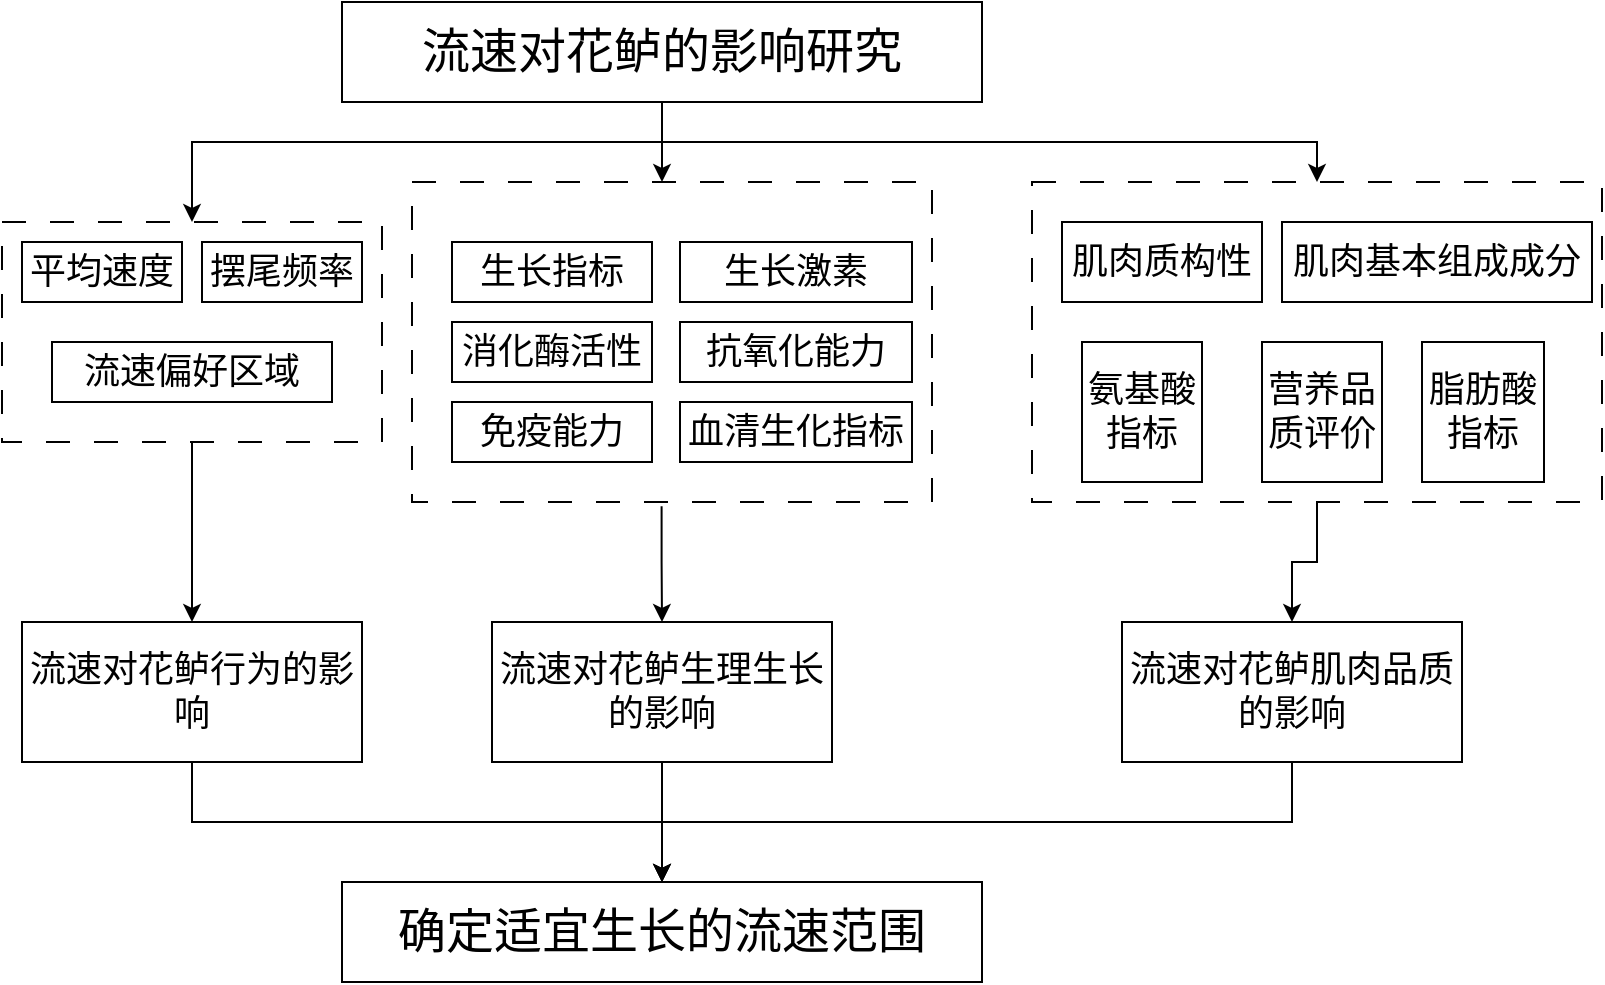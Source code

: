 <mxfile version="22.1.21" type="github">
  <diagram name="第 1 页" id="CtyJo2P3b-6Lu_mJbqTz">
    <mxGraphModel dx="978" dy="526" grid="1" gridSize="10" guides="1" tooltips="1" connect="1" arrows="1" fold="1" page="1" pageScale="1" pageWidth="827" pageHeight="1169" math="0" shadow="0">
      <root>
        <mxCell id="0" />
        <mxCell id="1" parent="0" />
        <mxCell id="cEEFSIKz6-tTlmyAI1KE-26" style="edgeStyle=orthogonalEdgeStyle;rounded=0;orthogonalLoop=1;jettySize=auto;html=1;exitX=0.5;exitY=1;exitDx=0;exitDy=0;entryX=0.5;entryY=0;entryDx=0;entryDy=0;" parent="1" source="cEEFSIKz6-tTlmyAI1KE-1" target="cEEFSIKz6-tTlmyAI1KE-3" edge="1">
          <mxGeometry relative="1" as="geometry">
            <Array as="points">
              <mxPoint x="405" y="110" />
              <mxPoint x="170" y="110" />
            </Array>
          </mxGeometry>
        </mxCell>
        <mxCell id="cEEFSIKz6-tTlmyAI1KE-28" style="edgeStyle=orthogonalEdgeStyle;rounded=0;orthogonalLoop=1;jettySize=auto;html=1;exitX=0.5;exitY=1;exitDx=0;exitDy=0;" parent="1" source="cEEFSIKz6-tTlmyAI1KE-1" edge="1">
          <mxGeometry relative="1" as="geometry">
            <mxPoint x="405" y="130" as="targetPoint" />
          </mxGeometry>
        </mxCell>
        <mxCell id="lJTlcVSxqZylUzzqMIql-8" style="edgeStyle=orthogonalEdgeStyle;rounded=0;orthogonalLoop=1;jettySize=auto;html=1;exitX=0.5;exitY=1;exitDx=0;exitDy=0;" edge="1" parent="1" source="cEEFSIKz6-tTlmyAI1KE-1" target="cEEFSIKz6-tTlmyAI1KE-11">
          <mxGeometry relative="1" as="geometry" />
        </mxCell>
        <mxCell id="cEEFSIKz6-tTlmyAI1KE-1" value="&lt;font style=&quot;font-size: 24px;&quot; face=&quot;宋体&quot;&gt;流速对花鲈的影响研究&lt;/font&gt;" style="rounded=0;whiteSpace=wrap;html=1;" parent="1" vertex="1">
          <mxGeometry x="245" y="40" width="320" height="50" as="geometry" />
        </mxCell>
        <mxCell id="cEEFSIKz6-tTlmyAI1KE-29" style="edgeStyle=orthogonalEdgeStyle;rounded=0;orthogonalLoop=1;jettySize=auto;html=1;exitX=0.5;exitY=1;exitDx=0;exitDy=0;entryX=0.5;entryY=0;entryDx=0;entryDy=0;" parent="1" source="cEEFSIKz6-tTlmyAI1KE-3" target="cEEFSIKz6-tTlmyAI1KE-23" edge="1">
          <mxGeometry relative="1" as="geometry" />
        </mxCell>
        <mxCell id="cEEFSIKz6-tTlmyAI1KE-3" value="" style="rounded=0;whiteSpace=wrap;html=1;fillColor=none;dashed=1;dashPattern=12 12;" parent="1" vertex="1">
          <mxGeometry x="75" y="150" width="190" height="110" as="geometry" />
        </mxCell>
        <mxCell id="cEEFSIKz6-tTlmyAI1KE-4" value="&lt;font face=&quot;宋体&quot;&gt;&lt;span style=&quot;font-size: 18px;&quot;&gt;平均速度&lt;/span&gt;&lt;/font&gt;" style="rounded=0;whiteSpace=wrap;html=1;" parent="1" vertex="1">
          <mxGeometry x="85" y="160" width="80" height="30" as="geometry" />
        </mxCell>
        <mxCell id="cEEFSIKz6-tTlmyAI1KE-5" value="&lt;font face=&quot;宋体&quot; style=&quot;font-size: 18px;&quot;&gt;生长指标&lt;/font&gt;" style="rounded=0;whiteSpace=wrap;html=1;" parent="1" vertex="1">
          <mxGeometry x="300" y="160" width="100" height="30" as="geometry" />
        </mxCell>
        <mxCell id="cEEFSIKz6-tTlmyAI1KE-30" value="" style="edgeStyle=orthogonalEdgeStyle;rounded=0;orthogonalLoop=1;jettySize=auto;html=1;" parent="1" source="cEEFSIKz6-tTlmyAI1KE-11" target="cEEFSIKz6-tTlmyAI1KE-24" edge="1">
          <mxGeometry relative="1" as="geometry" />
        </mxCell>
        <mxCell id="cEEFSIKz6-tTlmyAI1KE-11" value="" style="rounded=0;whiteSpace=wrap;html=1;fillColor=none;dashed=1;dashPattern=12 12;" parent="1" vertex="1">
          <mxGeometry x="590" y="130" width="285" height="160" as="geometry" />
        </mxCell>
        <mxCell id="cEEFSIKz6-tTlmyAI1KE-31" value="" style="edgeStyle=orthogonalEdgeStyle;rounded=0;orthogonalLoop=1;jettySize=auto;html=1;exitX=0.48;exitY=1.013;exitDx=0;exitDy=0;exitPerimeter=0;" parent="1" source="lJTlcVSxqZylUzzqMIql-7" target="cEEFSIKz6-tTlmyAI1KE-25" edge="1">
          <mxGeometry relative="1" as="geometry">
            <mxPoint x="405" y="310" as="sourcePoint" />
          </mxGeometry>
        </mxCell>
        <mxCell id="cEEFSIKz6-tTlmyAI1KE-13" value="&lt;font face=&quot;宋体&quot; style=&quot;font-size: 18px;&quot;&gt;肌肉质构性&lt;/font&gt;" style="rounded=0;whiteSpace=wrap;html=1;" parent="1" vertex="1">
          <mxGeometry x="605" y="150" width="100" height="40" as="geometry" />
        </mxCell>
        <mxCell id="cEEFSIKz6-tTlmyAI1KE-14" value="&lt;font face=&quot;宋体&quot; style=&quot;font-size: 18px;&quot;&gt;肌肉基本组成成分&lt;/font&gt;" style="rounded=0;whiteSpace=wrap;html=1;" parent="1" vertex="1">
          <mxGeometry x="715" y="150" width="155" height="40" as="geometry" />
        </mxCell>
        <mxCell id="cEEFSIKz6-tTlmyAI1KE-15" value="&lt;font face=&quot;宋体&quot; style=&quot;font-size: 18px;&quot;&gt;氨基酸指标&lt;/font&gt;" style="rounded=0;whiteSpace=wrap;html=1;" parent="1" vertex="1">
          <mxGeometry x="615" y="210" width="60" height="70" as="geometry" />
        </mxCell>
        <mxCell id="cEEFSIKz6-tTlmyAI1KE-16" value="&lt;font face=&quot;宋体&quot; style=&quot;font-size: 18px;&quot;&gt;脂肪酸指标&lt;/font&gt;" style="rounded=0;whiteSpace=wrap;html=1;" parent="1" vertex="1">
          <mxGeometry x="785" y="210" width="61" height="70" as="geometry" />
        </mxCell>
        <mxCell id="cEEFSIKz6-tTlmyAI1KE-17" value="&lt;font face=&quot;宋体&quot; style=&quot;font-size: 18px;&quot;&gt;消化酶活性&lt;/font&gt;" style="rounded=0;whiteSpace=wrap;html=1;" parent="1" vertex="1">
          <mxGeometry x="300" y="200" width="100" height="30" as="geometry" />
        </mxCell>
        <mxCell id="cEEFSIKz6-tTlmyAI1KE-18" value="&lt;font face=&quot;宋体&quot; style=&quot;font-size: 18px;&quot;&gt;抗氧化能力&lt;/font&gt;" style="rounded=0;whiteSpace=wrap;html=1;" parent="1" vertex="1">
          <mxGeometry x="414" y="200" width="116" height="30" as="geometry" />
        </mxCell>
        <mxCell id="cEEFSIKz6-tTlmyAI1KE-19" value="&lt;font face=&quot;宋体&quot; style=&quot;font-size: 18px;&quot;&gt;免疫能力&lt;/font&gt;" style="rounded=0;whiteSpace=wrap;html=1;" parent="1" vertex="1">
          <mxGeometry x="300" y="240" width="100" height="30" as="geometry" />
        </mxCell>
        <mxCell id="cEEFSIKz6-tTlmyAI1KE-21" value="&lt;font face=&quot;宋体&quot; style=&quot;font-size: 18px;&quot;&gt;血清生化指标&lt;/font&gt;" style="rounded=0;whiteSpace=wrap;html=1;" parent="1" vertex="1">
          <mxGeometry x="414" y="240" width="116" height="30" as="geometry" />
        </mxCell>
        <mxCell id="cEEFSIKz6-tTlmyAI1KE-34" style="edgeStyle=orthogonalEdgeStyle;rounded=0;orthogonalLoop=1;jettySize=auto;html=1;" parent="1" source="cEEFSIKz6-tTlmyAI1KE-23" target="cEEFSIKz6-tTlmyAI1KE-33" edge="1">
          <mxGeometry relative="1" as="geometry" />
        </mxCell>
        <mxCell id="cEEFSIKz6-tTlmyAI1KE-23" value="&lt;font style=&quot;font-size: 18px;&quot; face=&quot;宋体&quot;&gt;流速对花鲈行为的影响&lt;/font&gt;" style="rounded=0;whiteSpace=wrap;html=1;" parent="1" vertex="1">
          <mxGeometry x="85" y="350" width="170" height="70" as="geometry" />
        </mxCell>
        <mxCell id="lJTlcVSxqZylUzzqMIql-9" style="edgeStyle=orthogonalEdgeStyle;rounded=0;orthogonalLoop=1;jettySize=auto;html=1;entryX=0.5;entryY=0;entryDx=0;entryDy=0;" edge="1" parent="1" source="cEEFSIKz6-tTlmyAI1KE-24" target="cEEFSIKz6-tTlmyAI1KE-33">
          <mxGeometry relative="1" as="geometry">
            <Array as="points">
              <mxPoint x="720" y="450" />
              <mxPoint x="405" y="450" />
            </Array>
          </mxGeometry>
        </mxCell>
        <mxCell id="cEEFSIKz6-tTlmyAI1KE-24" value="&lt;font style=&quot;font-size: 18px;&quot; face=&quot;宋体&quot;&gt;流速对花鲈肌肉品质的影响&lt;/font&gt;" style="rounded=0;whiteSpace=wrap;html=1;" parent="1" vertex="1">
          <mxGeometry x="635" y="350" width="170" height="70" as="geometry" />
        </mxCell>
        <mxCell id="cEEFSIKz6-tTlmyAI1KE-38" style="edgeStyle=orthogonalEdgeStyle;rounded=0;orthogonalLoop=1;jettySize=auto;html=1;entryX=0.5;entryY=0;entryDx=0;entryDy=0;" parent="1" source="cEEFSIKz6-tTlmyAI1KE-25" target="cEEFSIKz6-tTlmyAI1KE-33" edge="1">
          <mxGeometry relative="1" as="geometry" />
        </mxCell>
        <mxCell id="cEEFSIKz6-tTlmyAI1KE-25" value="&lt;font style=&quot;font-size: 18px;&quot; face=&quot;宋体&quot;&gt;流速对花鲈生理生长的影响&lt;/font&gt;" style="rounded=0;whiteSpace=wrap;html=1;" parent="1" vertex="1">
          <mxGeometry x="320" y="350" width="170" height="70" as="geometry" />
        </mxCell>
        <mxCell id="cEEFSIKz6-tTlmyAI1KE-33" value="&lt;font style=&quot;font-size: 24px;&quot; face=&quot;宋体&quot;&gt;确定适宜生长的流速范围&lt;/font&gt;" style="rounded=0;whiteSpace=wrap;html=1;" parent="1" vertex="1">
          <mxGeometry x="245" y="480" width="320" height="50" as="geometry" />
        </mxCell>
        <mxCell id="5IbB4AMQtQIc0jSTHKKz-3" value="&lt;font face=&quot;宋体&quot; style=&quot;font-size: 18px;&quot;&gt;营养品质评价&lt;/font&gt;" style="rounded=0;whiteSpace=wrap;html=1;" parent="1" vertex="1">
          <mxGeometry x="705" y="210" width="60" height="70" as="geometry" />
        </mxCell>
        <mxCell id="lJTlcVSxqZylUzzqMIql-4" value="&lt;font face=&quot;宋体&quot; style=&quot;font-size: 18px;&quot;&gt;生长激素&lt;/font&gt;" style="rounded=0;whiteSpace=wrap;html=1;" vertex="1" parent="1">
          <mxGeometry x="414" y="160" width="116" height="30" as="geometry" />
        </mxCell>
        <mxCell id="lJTlcVSxqZylUzzqMIql-5" value="&lt;font face=&quot;宋体&quot;&gt;&lt;span style=&quot;font-size: 18px;&quot;&gt;摆尾频率&lt;/span&gt;&lt;/font&gt;" style="rounded=0;whiteSpace=wrap;html=1;" vertex="1" parent="1">
          <mxGeometry x="175" y="160" width="80" height="30" as="geometry" />
        </mxCell>
        <mxCell id="lJTlcVSxqZylUzzqMIql-6" value="&lt;font face=&quot;宋体&quot;&gt;&lt;span style=&quot;font-size: 18px;&quot;&gt;流速偏好区域&lt;/span&gt;&lt;/font&gt;" style="rounded=0;whiteSpace=wrap;html=1;" vertex="1" parent="1">
          <mxGeometry x="100" y="210" width="140" height="30" as="geometry" />
        </mxCell>
        <mxCell id="lJTlcVSxqZylUzzqMIql-7" value="" style="rounded=0;whiteSpace=wrap;html=1;fillColor=none;dashed=1;dashPattern=12 12;" vertex="1" parent="1">
          <mxGeometry x="280" y="130" width="260" height="160" as="geometry" />
        </mxCell>
      </root>
    </mxGraphModel>
  </diagram>
</mxfile>
